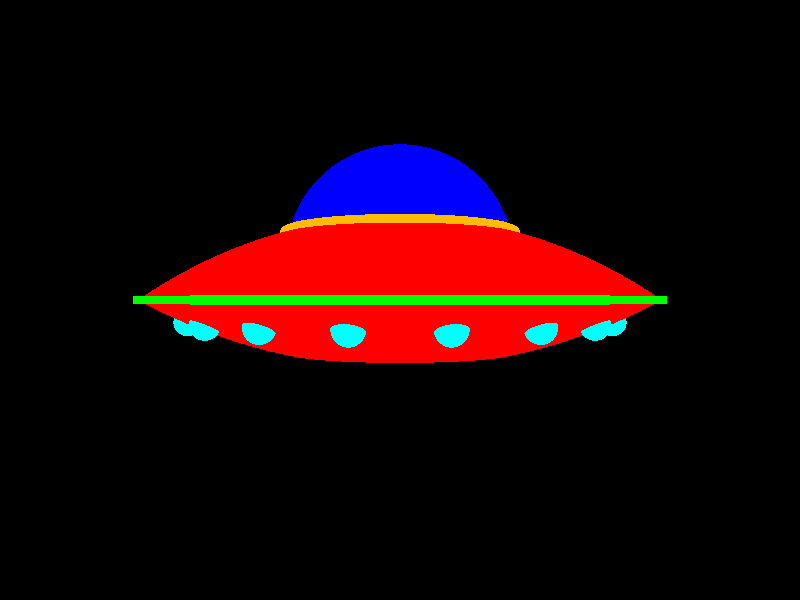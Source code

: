 //############################################################################
//Imports
//############################################################################

#include "colors.inc"
#include "textures.inc"
#include "woods.inc"

//############################################################################
//Scene setting
//############################################################################

//Light source
light_source {
    <-5, 10, -5>
    color rgb <1, 1, 1>
    parallel
    photons{
        refraction on
        reflection on
    }
}

//Camera 
camera {
    location <0,0.8,1.5>
    look_at <0,0.8,0>
    right x*image_width/image_height
}

//Floor
/*plane { 
    <0,-1,0>, 0 
    texture {
        pigment {
            color rgb <1, 1, 1> 		
        }
        finish {
			diffuse 1.0
        } 
    }
}*/
  
//############################################################################
//Basic ring components
//############################################################################ 
 
#declare ufo_top=
intersection {
    difference {
        sphere { 
            <0,0,0>, 1 
            pigment {Red}
        }  
        plane {
            y, 0.8
            pigment {transmit 1}
        }
    } 
    plane {
        y, 0.96
        pigment {transmit 1}
    }  
}

#declare ufo_base_ring=
    #local A = radians(20);
    #for (i, 1, 18, 1)
        #local A = radians(degrees(A)+20);
        #local X = 0.5*cos(A);
        #local Z = 0.5*sin(A);
        sphere { 
            <X,0.75,Z>,0.03
            pigment {Cyan}
        }
        
    #end

#declare ufo_base=
union{
    object {
        ufo_top
        scale <1,0.8,1>
        rotate <180,0,0>
        translate <0,0.8+0.8*0.8,0>
    }     
    cylinder { 
        <0,0.68,0>,<0,0.69,0>, 0.3 
        pigment { Blue }
    } 
}

#declare ufo_base_edge=
cylinder { 
    <0,-0.0075,0>,<0,0.0075,0>, 0.6+0.01 
    pigment { Green }
    translate <0,0.8,0>
}

#declare ufo_cabin=
union{
    difference{
        sphere { 
            <0,0.9,0>, 0.28 
            pigment {Blue}
        }  
        plane {
            y, 0.96
            pigment {transmit 1}
        }
    }
    difference{
        torus { 
            0.28,0.015 
            pigment {Orange}
            translate <0,0.96,0>
        }               
        plane {
            y, 0.94
            pigment {transmit 1}
        }
    }
}

#declare ufo_body=
union {
    object {ufo_cabin}
    object {ufo_top}
    object {ufo_base_edge}
    merge{
        object {ufo_base}
        object {ufo_base_ring}
    }
}
 
object {ufo_body}